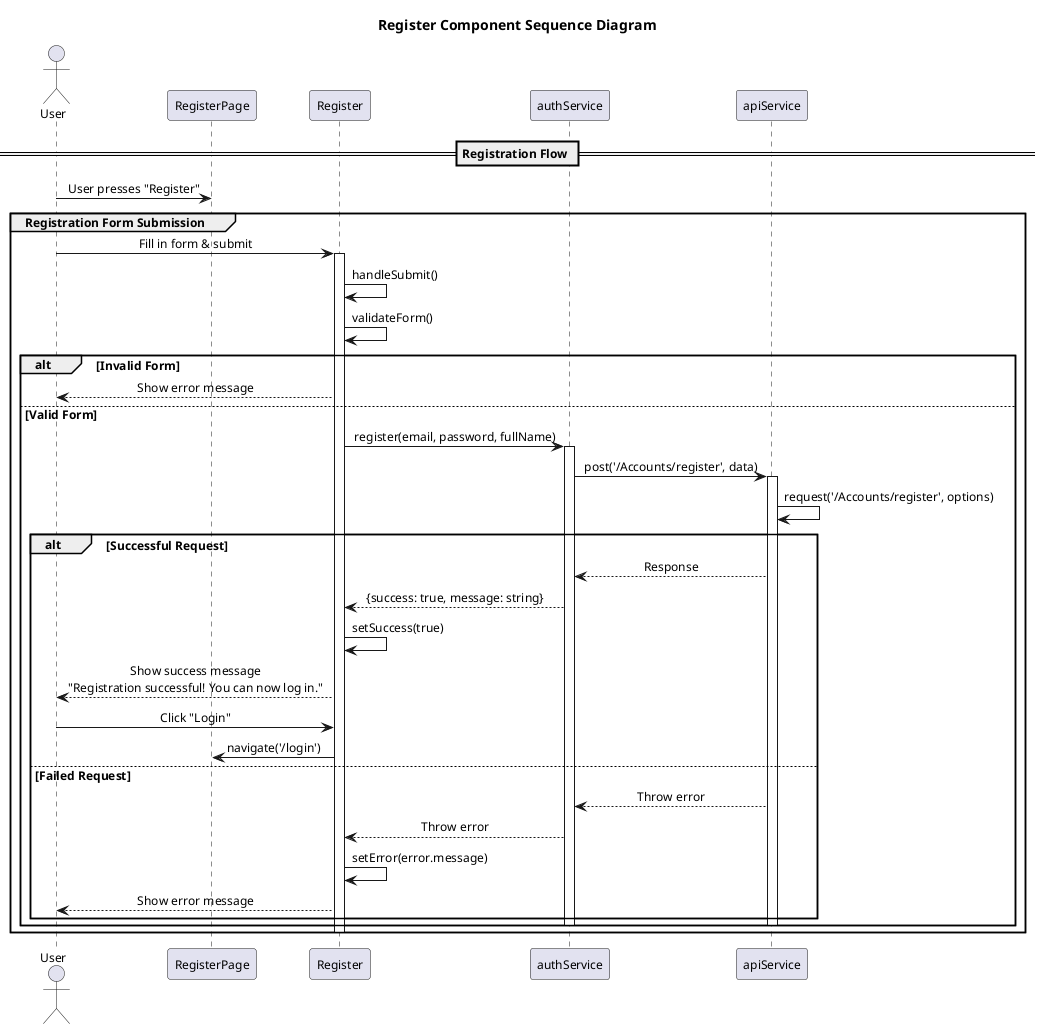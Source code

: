 @startuml Register Sequence Diagram

!define FONT_SIZE 12
skinparam defaultFontSize $FONT_SIZE
skinparam sequenceMessageAlign center

title "Register Component Sequence Diagram"

actor User
participant RegisterPage
participant Register
participant authService
participant apiService

== Registration Flow ==

User -> RegisterPage: User presses "Register"

group Registration Form Submission
    User -> Register: Fill in form & submit
    activate Register
    Register -> Register: handleSubmit()
    Register -> Register: validateForm()
    
    alt Invalid Form
        Register --> User: Show error message
    else Valid Form
        Register -> authService: register(email, password, fullName)
        activate authService
        
        authService -> apiService: post('/Accounts/register', data)
        activate apiService
        
        apiService -> apiService: request('/Accounts/register', options)
        
        alt Successful Request
            apiService --> authService: Response
            authService --> Register: {success: true, message: string}
            Register -> Register: setSuccess(true)
            Register --> User: Show success message\n"Registration successful! You can now log in."
            
            User -> Register: Click "Login"
            Register -> RegisterPage: navigate('/login')
        else Failed Request
            apiService --> authService: Throw error
            authService --> Register: Throw error
            Register -> Register: setError(error.message)
            Register --> User: Show error message
        end
        
        deactivate apiService
        deactivate authService
    end
    
    deactivate Register
end

@enduml 